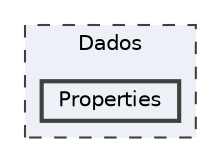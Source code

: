 digraph "Dados/Properties"
{
 // LATEX_PDF_SIZE
  bgcolor="transparent";
  edge [fontname=Helvetica,fontsize=10,labelfontname=Helvetica,labelfontsize=10];
  node [fontname=Helvetica,fontsize=10,shape=box,height=0.2,width=0.4];
  compound=true
  subgraph clusterdir_0411caf43aafedb915b9c9c575da78a8 {
    graph [ bgcolor="#edf0f7", pencolor="grey25", label="Dados", fontname=Helvetica,fontsize=10 style="filled,dashed", URL="dir_0411caf43aafedb915b9c9c575da78a8.html",tooltip=""]
  dir_b8264e9c844dbe3ca9d2c7b7a33e94ef [label="Properties", fillcolor="#edf0f7", color="grey25", style="filled,bold", URL="dir_b8264e9c844dbe3ca9d2c7b7a33e94ef.html",tooltip=""];
  }
}

